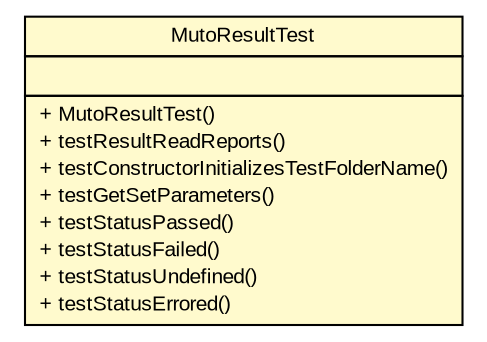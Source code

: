 #!/usr/local/bin/dot
#
# Class diagram 
# Generated by UMLGraph version R5_6 (http://www.umlgraph.org/)
#

digraph G {
	edge [fontname="arial",fontsize=10,labelfontname="arial",labelfontsize=10];
	node [fontname="arial",fontsize=10,shape=plaintext];
	nodesep=0.25;
	ranksep=0.5;
	// com.github.mkolisnyk.muto.reporter.MutoResultTest
	c373 [label=<<table title="com.github.mkolisnyk.muto.reporter.MutoResultTest" border="0" cellborder="1" cellspacing="0" cellpadding="2" port="p" bgcolor="lemonChiffon" href="./MutoResultTest.html">
		<tr><td><table border="0" cellspacing="0" cellpadding="1">
<tr><td align="center" balign="center"> MutoResultTest </td></tr>
		</table></td></tr>
		<tr><td><table border="0" cellspacing="0" cellpadding="1">
<tr><td align="left" balign="left">  </td></tr>
		</table></td></tr>
		<tr><td><table border="0" cellspacing="0" cellpadding="1">
<tr><td align="left" balign="left"> + MutoResultTest() </td></tr>
<tr><td align="left" balign="left"> + testResultReadReports() </td></tr>
<tr><td align="left" balign="left"> + testConstructorInitializesTestFolderName() </td></tr>
<tr><td align="left" balign="left"> + testGetSetParameters() </td></tr>
<tr><td align="left" balign="left"> + testStatusPassed() </td></tr>
<tr><td align="left" balign="left"> + testStatusFailed() </td></tr>
<tr><td align="left" balign="left"> + testStatusUndefined() </td></tr>
<tr><td align="left" balign="left"> + testStatusErrored() </td></tr>
		</table></td></tr>
		</table>>, URL="./MutoResultTest.html", fontname="arial", fontcolor="black", fontsize=10.0];
}

